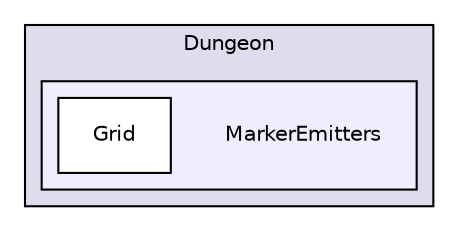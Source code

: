 digraph "F:/gamedev/unity/misc/da_test/Assets/DungeonArchitect/Scripts/Dungeon/MarkerEmitters" {
  compound=true
  node [ fontsize="10", fontname="Helvetica"];
  edge [ labelfontsize="10", labelfontname="Helvetica"];
  subgraph clusterdir_98c64d3d8621e700508de074f3791b6e {
    graph [ bgcolor="#ddddee", pencolor="black", label="Dungeon" fontname="Helvetica", fontsize="10", URL="dir_98c64d3d8621e700508de074f3791b6e.html"]
  subgraph clusterdir_b595d51c94456969230c100b97cd00db {
    graph [ bgcolor="#eeeeff", pencolor="black", label="" URL="dir_b595d51c94456969230c100b97cd00db.html"];
    dir_b595d51c94456969230c100b97cd00db [shape=plaintext label="MarkerEmitters"];
    dir_d99ccf9945a70890fbf70c6e2ca594c2 [shape=box label="Grid" color="black" fillcolor="white" style="filled" URL="dir_d99ccf9945a70890fbf70c6e2ca594c2.html"];
  }
  }
}
